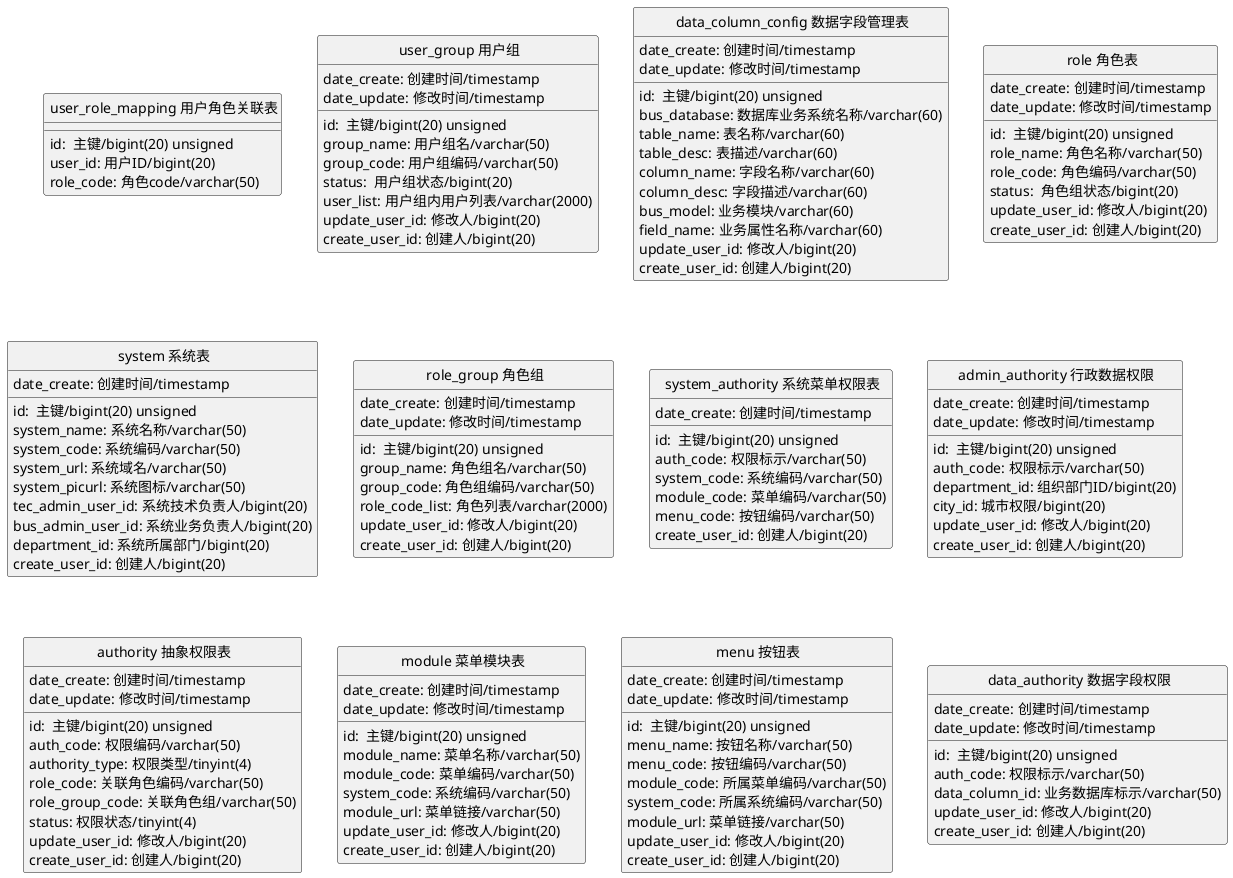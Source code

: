 @startuml
' hide the spot
hide circle

' avoid problems with angled crows feet
skinparam linetype ortho

entity " user_role_mapping 用户角色关联表" as user_role_mapping {
    id:  主键/bigint(20) unsigned
    user_id: 用户ID/bigint(20)
    role_code: 角色code/varchar(50)
}

entity " user_group 用户组" as user_group {
    id:  主键/bigint(20) unsigned
    group_name: 用户组名/varchar(50)
    group_code: 用户组编码/varchar(50)
    status:  用户组状态/bigint(20)
    user_list: 用户组内用户列表/varchar(2000)
    date_create: 创建时间/timestamp
    date_update: 修改时间/timestamp
    update_user_id: 修改人/bigint(20)
    create_user_id: 创建人/bigint(20)
}

entity " data_column_config 数据字段管理表" as data_column_config {
    id:  主键/bigint(20) unsigned
    bus_database: 数据库业务系统名称/varchar(60)
    table_name: 表名称/varchar(60)
    table_desc: 表描述/varchar(60)
    column_name: 字段名称/varchar(60)
    column_desc: 字段描述/varchar(60)
    bus_model: 业务模块/varchar(60)
    field_name: 业务属性名称/varchar(60)
    date_create: 创建时间/timestamp
    date_update: 修改时间/timestamp
    update_user_id: 修改人/bigint(20)
    create_user_id: 创建人/bigint(20)
}

entity " role 角色表" as role {
    id:  主键/bigint(20) unsigned
    role_name: 角色名称/varchar(50)
    role_code: 角色编码/varchar(50)
    status:  角色组状态/bigint(20)
    date_create: 创建时间/timestamp
    date_update: 修改时间/timestamp
    update_user_id: 修改人/bigint(20)
    create_user_id: 创建人/bigint(20)
}

entity " system 系统表" as system {
    id:  主键/bigint(20) unsigned
    system_name: 系统名称/varchar(50)
    system_code: 系统编码/varchar(50)
    system_url: 系统域名/varchar(50)
    system_picurl: 系统图标/varchar(50)
    tec_admin_user_id: 系统技术负责人/bigint(20)
    bus_admin_user_id: 系统业务负责人/bigint(20)
    department_id: 系统所属部门/bigint(20)
    date_create: 创建时间/timestamp
    create_user_id: 创建人/bigint(20)
}

entity " role_group 角色组" as role_group {
    id:  主键/bigint(20) unsigned
    group_name: 角色组名/varchar(50)
    group_code: 角色组编码/varchar(50)
    role_code_list: 角色列表/varchar(2000)
    date_create: 创建时间/timestamp
    date_update: 修改时间/timestamp
    update_user_id: 修改人/bigint(20)
    create_user_id: 创建人/bigint(20)
}

entity " system_authority 系统菜单权限表" as system_authority {
    id:  主键/bigint(20) unsigned
    auth_code: 权限标示/varchar(50)
    system_code: 系统编码/varchar(50)
    module_code: 菜单编码/varchar(50)
    menu_code: 按钮编码/varchar(50)
    date_create: 创建时间/timestamp
    create_user_id: 创建人/bigint(20)
}

entity " admin_authority 行政数据权限" as admin_authority {
    id:  主键/bigint(20) unsigned
    auth_code: 权限标示/varchar(50)
    department_id: 组织部门ID/bigint(20)
    city_id: 城市权限/bigint(20)
    date_create: 创建时间/timestamp
    date_update: 修改时间/timestamp
    update_user_id: 修改人/bigint(20)
    create_user_id: 创建人/bigint(20)
}

entity " authority 抽象权限表" as authority {
    id:  主键/bigint(20) unsigned
    auth_code: 权限编码/varchar(50)
    authority_type: 权限类型/tinyint(4)
    role_code: 关联角色编码/varchar(50)
    role_group_code: 关联角色组/varchar(50)
    status: 权限状态/tinyint(4)
    date_create: 创建时间/timestamp
    date_update: 修改时间/timestamp
    update_user_id: 修改人/bigint(20)
    create_user_id: 创建人/bigint(20)
}

entity " module 菜单模块表" as module {
    id:  主键/bigint(20) unsigned
    module_name: 菜单名称/varchar(50)
    module_code: 菜单编码/varchar(50)
    system_code: 系统编码/varchar(50)
    module_url: 菜单链接/varchar(50)
    date_create: 创建时间/timestamp
    date_update: 修改时间/timestamp
    update_user_id: 修改人/bigint(20)
    create_user_id: 创建人/bigint(20)
}

entity " menu 按钮表" as menu {
    id:  主键/bigint(20) unsigned
    menu_name: 按钮名称/varchar(50)
    menu_code: 按钮编码/varchar(50)
    module_code: 所属菜单编码/varchar(50)
    system_code: 所属系统编码/varchar(50)
    module_url: 菜单链接/varchar(50)
    date_create: 创建时间/timestamp
    date_update: 修改时间/timestamp
    update_user_id: 修改人/bigint(20)
    create_user_id: 创建人/bigint(20)
}

entity " data_authority 数据字段权限" as data_authority {
    id:  主键/bigint(20) unsigned
    auth_code: 权限标示/varchar(50)
    data_column_id: 业务数据库标示/varchar(50)
    date_create: 创建时间/timestamp
    date_update: 修改时间/timestamp
    update_user_id: 修改人/bigint(20)
    create_user_id: 创建人/bigint(20)
}





@enduml